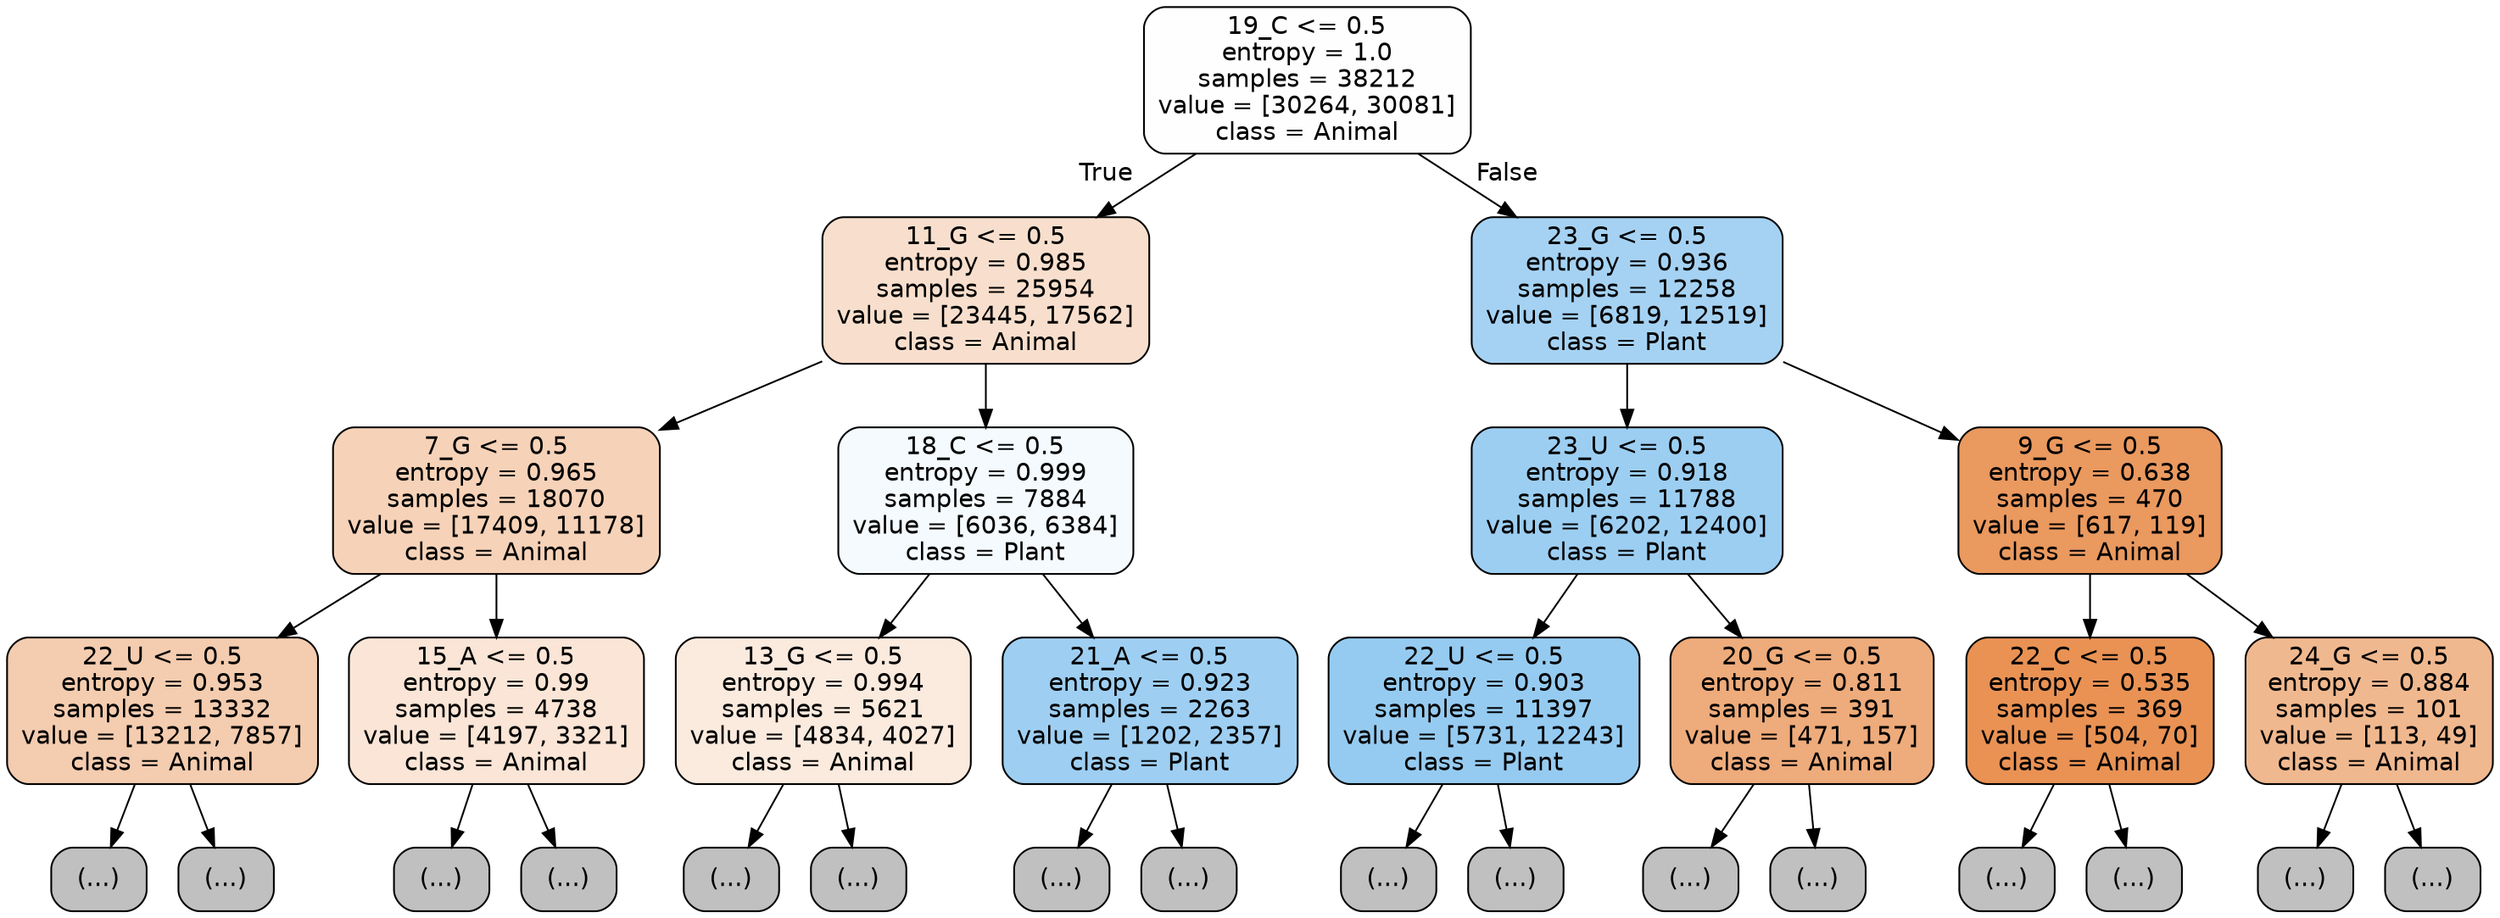 digraph Tree {
node [shape=box, style="filled, rounded", color="black", fontname="helvetica"] ;
edge [fontname="helvetica"] ;
0 [label="19_C <= 0.5\nentropy = 1.0\nsamples = 38212\nvalue = [30264, 30081]\nclass = Animal", fillcolor="#fffefe"] ;
1 [label="11_G <= 0.5\nentropy = 0.985\nsamples = 25954\nvalue = [23445, 17562]\nclass = Animal", fillcolor="#f8dfcd"] ;
0 -> 1 [labeldistance=2.5, labelangle=45, headlabel="True"] ;
2 [label="7_G <= 0.5\nentropy = 0.965\nsamples = 18070\nvalue = [17409, 11178]\nclass = Animal", fillcolor="#f6d2b8"] ;
1 -> 2 ;
3 [label="22_U <= 0.5\nentropy = 0.953\nsamples = 13332\nvalue = [13212, 7857]\nclass = Animal", fillcolor="#f4ccaf"] ;
2 -> 3 ;
4 [label="(...)", fillcolor="#C0C0C0"] ;
3 -> 4 ;
6105 [label="(...)", fillcolor="#C0C0C0"] ;
3 -> 6105 ;
6886 [label="15_A <= 0.5\nentropy = 0.99\nsamples = 4738\nvalue = [4197, 3321]\nclass = Animal", fillcolor="#fae5d6"] ;
2 -> 6886 ;
6887 [label="(...)", fillcolor="#C0C0C0"] ;
6886 -> 6887 ;
8726 [label="(...)", fillcolor="#C0C0C0"] ;
6886 -> 8726 ;
9337 [label="18_C <= 0.5\nentropy = 0.999\nsamples = 7884\nvalue = [6036, 6384]\nclass = Plant", fillcolor="#f4fafe"] ;
1 -> 9337 ;
9338 [label="13_G <= 0.5\nentropy = 0.994\nsamples = 5621\nvalue = [4834, 4027]\nclass = Animal", fillcolor="#fbeade"] ;
9337 -> 9338 ;
9339 [label="(...)", fillcolor="#C0C0C0"] ;
9338 -> 9339 ;
11356 [label="(...)", fillcolor="#C0C0C0"] ;
9338 -> 11356 ;
12139 [label="21_A <= 0.5\nentropy = 0.923\nsamples = 2263\nvalue = [1202, 2357]\nclass = Plant", fillcolor="#9ecff2"] ;
9337 -> 12139 ;
12140 [label="(...)", fillcolor="#C0C0C0"] ;
12139 -> 12140 ;
12807 [label="(...)", fillcolor="#C0C0C0"] ;
12139 -> 12807 ;
12992 [label="23_G <= 0.5\nentropy = 0.936\nsamples = 12258\nvalue = [6819, 12519]\nclass = Plant", fillcolor="#a5d2f3"] ;
0 -> 12992 [labeldistance=2.5, labelangle=-45, headlabel="False"] ;
12993 [label="23_U <= 0.5\nentropy = 0.918\nsamples = 11788\nvalue = [6202, 12400]\nclass = Plant", fillcolor="#9ccef2"] ;
12992 -> 12993 ;
12994 [label="22_U <= 0.5\nentropy = 0.903\nsamples = 11397\nvalue = [5731, 12243]\nclass = Plant", fillcolor="#96cbf1"] ;
12993 -> 12994 ;
12995 [label="(...)", fillcolor="#C0C0C0"] ;
12994 -> 12995 ;
16336 [label="(...)", fillcolor="#C0C0C0"] ;
12994 -> 16336 ;
16743 [label="20_G <= 0.5\nentropy = 0.811\nsamples = 391\nvalue = [471, 157]\nclass = Animal", fillcolor="#eeab7b"] ;
12993 -> 16743 ;
16744 [label="(...)", fillcolor="#C0C0C0"] ;
16743 -> 16744 ;
16877 [label="(...)", fillcolor="#C0C0C0"] ;
16743 -> 16877 ;
16908 [label="9_G <= 0.5\nentropy = 0.638\nsamples = 470\nvalue = [617, 119]\nclass = Animal", fillcolor="#ea995f"] ;
12992 -> 16908 ;
16909 [label="22_C <= 0.5\nentropy = 0.535\nsamples = 369\nvalue = [504, 70]\nclass = Animal", fillcolor="#e99254"] ;
16908 -> 16909 ;
16910 [label="(...)", fillcolor="#C0C0C0"] ;
16909 -> 16910 ;
17009 [label="(...)", fillcolor="#C0C0C0"] ;
16909 -> 17009 ;
17036 [label="24_G <= 0.5\nentropy = 0.884\nsamples = 101\nvalue = [113, 49]\nclass = Animal", fillcolor="#f0b88f"] ;
16908 -> 17036 ;
17037 [label="(...)", fillcolor="#C0C0C0"] ;
17036 -> 17037 ;
17072 [label="(...)", fillcolor="#C0C0C0"] ;
17036 -> 17072 ;
}